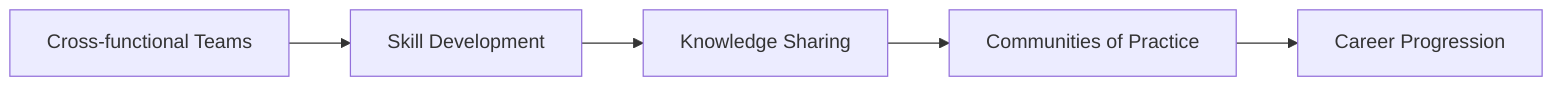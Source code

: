 graph LR
    A[Cross-functional Teams]:::kv-primary --> B[Skill Development]:::kv-highlight
    B --> C[Knowledge Sharing]:::kv-accent
    C --> D[Communities of Practice]:::kv-accent
    D --> E[Career Progression]:::kv-primary